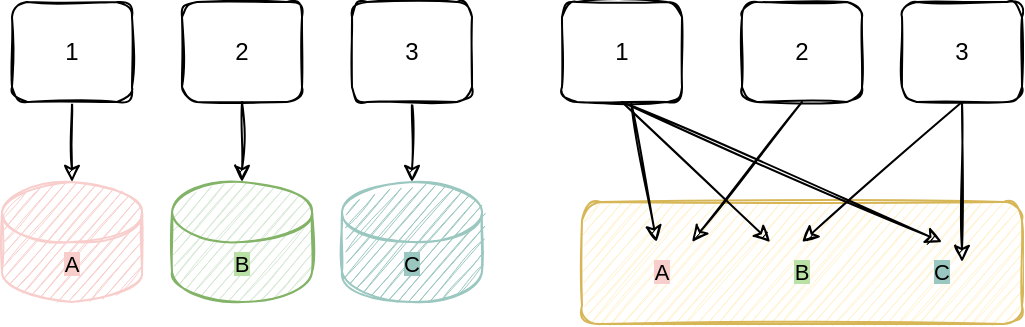 <mxfile version="20.5.3" type="github">
  <diagram id="j_PgzRQK8NAFGRGaCp-f" name="第 1 页">
    <mxGraphModel dx="782" dy="428" grid="1" gridSize="10" guides="1" tooltips="1" connect="1" arrows="1" fold="1" page="1" pageScale="1" pageWidth="827" pageHeight="1169" math="0" shadow="0">
      <root>
        <mxCell id="0" />
        <mxCell id="1" parent="0" />
        <mxCell id="r1hanVP5AK98Bbvc3f5i-1" value="" style="shape=cylinder3;whiteSpace=wrap;html=1;boundedLbl=1;backgroundOutline=1;size=15;sketch=1;fillColor=#F8CECC;strokeColor=#F8CECC;" vertex="1" parent="1">
          <mxGeometry x="100" y="300" width="70" height="60" as="geometry" />
        </mxCell>
        <mxCell id="r1hanVP5AK98Bbvc3f5i-7" style="edgeStyle=orthogonalEdgeStyle;rounded=0;orthogonalLoop=1;jettySize=auto;html=1;exitX=0.5;exitY=1;exitDx=0;exitDy=0;entryX=0.5;entryY=0;entryDx=0;entryDy=0;entryPerimeter=0;sketch=1;" edge="1" parent="1" source="r1hanVP5AK98Bbvc3f5i-2" target="r1hanVP5AK98Bbvc3f5i-1">
          <mxGeometry relative="1" as="geometry" />
        </mxCell>
        <mxCell id="r1hanVP5AK98Bbvc3f5i-2" value="1" style="rounded=1;whiteSpace=wrap;html=1;sketch=1;" vertex="1" parent="1">
          <mxGeometry x="105" y="210" width="60" height="50" as="geometry" />
        </mxCell>
        <mxCell id="r1hanVP5AK98Bbvc3f5i-9" style="edgeStyle=orthogonalEdgeStyle;shape=connector;rounded=0;sketch=1;orthogonalLoop=1;jettySize=auto;html=1;exitX=0.5;exitY=1;exitDx=0;exitDy=0;entryX=0.5;entryY=0;entryDx=0;entryDy=0;entryPerimeter=0;labelBackgroundColor=default;strokeColor=default;fontFamily=Helvetica;fontSize=11;fontColor=default;endArrow=classic;" edge="1" parent="1" source="r1hanVP5AK98Bbvc3f5i-3" target="r1hanVP5AK98Bbvc3f5i-5">
          <mxGeometry relative="1" as="geometry" />
        </mxCell>
        <mxCell id="r1hanVP5AK98Bbvc3f5i-3" value="2" style="rounded=1;whiteSpace=wrap;html=1;sketch=1;" vertex="1" parent="1">
          <mxGeometry x="190" y="210" width="60" height="50" as="geometry" />
        </mxCell>
        <mxCell id="r1hanVP5AK98Bbvc3f5i-10" style="edgeStyle=orthogonalEdgeStyle;shape=connector;rounded=0;sketch=1;orthogonalLoop=1;jettySize=auto;html=1;exitX=0.5;exitY=1;exitDx=0;exitDy=0;entryX=0.5;entryY=0;entryDx=0;entryDy=0;entryPerimeter=0;labelBackgroundColor=default;strokeColor=default;fontFamily=Helvetica;fontSize=11;fontColor=default;endArrow=classic;" edge="1" parent="1" source="r1hanVP5AK98Bbvc3f5i-4" target="r1hanVP5AK98Bbvc3f5i-6">
          <mxGeometry relative="1" as="geometry" />
        </mxCell>
        <mxCell id="r1hanVP5AK98Bbvc3f5i-4" value="3" style="rounded=1;whiteSpace=wrap;html=1;sketch=1;" vertex="1" parent="1">
          <mxGeometry x="275" y="210" width="60" height="50" as="geometry" />
        </mxCell>
        <mxCell id="r1hanVP5AK98Bbvc3f5i-5" value="" style="shape=cylinder3;whiteSpace=wrap;html=1;boundedLbl=1;backgroundOutline=1;size=15;sketch=1;fillColor=#d5e8d4;strokeColor=#82b366;" vertex="1" parent="1">
          <mxGeometry x="185" y="300" width="70" height="60" as="geometry" />
        </mxCell>
        <mxCell id="r1hanVP5AK98Bbvc3f5i-6" value="" style="shape=cylinder3;whiteSpace=wrap;html=1;boundedLbl=1;backgroundOutline=1;size=15;sketch=1;fillColor=#9AC7BF;strokeColor=#9AC7BF;" vertex="1" parent="1">
          <mxGeometry x="270" y="300" width="70" height="60" as="geometry" />
        </mxCell>
        <mxCell id="r1hanVP5AK98Bbvc3f5i-13" value="1" style="rounded=1;whiteSpace=wrap;html=1;sketch=1;" vertex="1" parent="1">
          <mxGeometry x="380" y="210" width="60" height="50" as="geometry" />
        </mxCell>
        <mxCell id="r1hanVP5AK98Bbvc3f5i-15" value="2" style="rounded=1;whiteSpace=wrap;html=1;sketch=1;" vertex="1" parent="1">
          <mxGeometry x="470" y="210" width="60" height="50" as="geometry" />
        </mxCell>
        <mxCell id="r1hanVP5AK98Bbvc3f5i-17" value="3" style="rounded=1;whiteSpace=wrap;html=1;sketch=1;" vertex="1" parent="1">
          <mxGeometry x="550" y="210" width="60" height="50" as="geometry" />
        </mxCell>
        <mxCell id="r1hanVP5AK98Bbvc3f5i-25" value="" style="rounded=1;whiteSpace=wrap;html=1;sketch=1;fontFamily=Helvetica;fontSize=11;fillColor=#fff2cc;strokeColor=#d6b656;" vertex="1" parent="1">
          <mxGeometry x="390" y="310" width="220" height="61" as="geometry" />
        </mxCell>
        <mxCell id="r1hanVP5AK98Bbvc3f5i-20" value="&lt;span style=&quot;background-color: rgb(248, 206, 204);&quot;&gt;A&lt;/span&gt;" style="text;html=1;strokeColor=none;fillColor=none;align=center;verticalAlign=middle;whiteSpace=wrap;rounded=0;sketch=1;fontFamily=Helvetica;fontSize=11;fontColor=default;" vertex="1" parent="1">
          <mxGeometry x="400" y="330" width="60" height="30" as="geometry" />
        </mxCell>
        <mxCell id="r1hanVP5AK98Bbvc3f5i-21" value="&lt;span style=&quot;background-color: rgb(185, 224, 165);&quot;&gt;B&lt;/span&gt;" style="text;html=1;strokeColor=none;fillColor=none;align=center;verticalAlign=middle;whiteSpace=wrap;rounded=0;sketch=1;fontFamily=Helvetica;fontSize=11;fontColor=default;" vertex="1" parent="1">
          <mxGeometry x="470" y="330" width="60" height="30" as="geometry" />
        </mxCell>
        <mxCell id="r1hanVP5AK98Bbvc3f5i-22" value="&lt;span style=&quot;background-color: rgb(154, 199, 191);&quot;&gt;C&lt;/span&gt;" style="text;html=1;strokeColor=none;fillColor=none;align=center;verticalAlign=middle;whiteSpace=wrap;rounded=0;sketch=1;fontFamily=Helvetica;fontSize=11;fontColor=default;" vertex="1" parent="1">
          <mxGeometry x="540" y="330" width="60" height="30" as="geometry" />
        </mxCell>
        <mxCell id="r1hanVP5AK98Bbvc3f5i-24" value="" style="endArrow=classic;html=1;rounded=0;labelBackgroundColor=default;sketch=1;strokeColor=default;fontFamily=Helvetica;fontSize=11;fontColor=default;shape=connector;exitX=0.5;exitY=1;exitDx=0;exitDy=0;entryX=0.5;entryY=0;entryDx=0;entryDy=0;" edge="1" parent="1" source="r1hanVP5AK98Bbvc3f5i-13" target="r1hanVP5AK98Bbvc3f5i-22">
          <mxGeometry width="50" height="50" relative="1" as="geometry">
            <mxPoint x="380" y="240" as="sourcePoint" />
            <mxPoint x="540" y="290" as="targetPoint" />
          </mxGeometry>
        </mxCell>
        <mxCell id="r1hanVP5AK98Bbvc3f5i-26" value="" style="endArrow=classic;html=1;rounded=0;labelBackgroundColor=default;sketch=1;strokeColor=default;fontFamily=Helvetica;fontSize=11;fontColor=default;shape=connector;" edge="1" parent="1" target="r1hanVP5AK98Bbvc3f5i-21">
          <mxGeometry width="50" height="50" relative="1" as="geometry">
            <mxPoint x="410" y="260" as="sourcePoint" />
            <mxPoint x="430" y="190" as="targetPoint" />
          </mxGeometry>
        </mxCell>
        <mxCell id="r1hanVP5AK98Bbvc3f5i-27" value="" style="endArrow=classic;html=1;rounded=0;labelBackgroundColor=default;sketch=1;strokeColor=default;fontFamily=Helvetica;fontSize=11;fontColor=default;shape=connector;" edge="1" parent="1" source="r1hanVP5AK98Bbvc3f5i-13" target="r1hanVP5AK98Bbvc3f5i-20">
          <mxGeometry width="50" height="50" relative="1" as="geometry">
            <mxPoint x="380" y="240" as="sourcePoint" />
            <mxPoint x="430" y="190" as="targetPoint" />
          </mxGeometry>
        </mxCell>
        <mxCell id="r1hanVP5AK98Bbvc3f5i-28" value="" style="endArrow=classic;html=1;rounded=0;labelBackgroundColor=default;sketch=1;strokeColor=default;fontFamily=Helvetica;fontSize=11;fontColor=default;shape=connector;exitX=0.5;exitY=1;exitDx=0;exitDy=0;entryX=0.5;entryY=0;entryDx=0;entryDy=0;" edge="1" parent="1" source="r1hanVP5AK98Bbvc3f5i-17">
          <mxGeometry width="50" height="50" relative="1" as="geometry">
            <mxPoint x="420" y="270" as="sourcePoint" />
            <mxPoint x="580" y="340" as="targetPoint" />
          </mxGeometry>
        </mxCell>
        <mxCell id="r1hanVP5AK98Bbvc3f5i-29" value="" style="endArrow=classic;html=1;rounded=0;labelBackgroundColor=default;sketch=1;strokeColor=default;fontFamily=Helvetica;fontSize=11;fontColor=default;shape=connector;entryX=0.5;entryY=0;entryDx=0;entryDy=0;exitX=0.5;exitY=1;exitDx=0;exitDy=0;" edge="1" parent="1" source="r1hanVP5AK98Bbvc3f5i-17" target="r1hanVP5AK98Bbvc3f5i-21">
          <mxGeometry width="50" height="50" relative="1" as="geometry">
            <mxPoint x="590" y="270" as="sourcePoint" />
            <mxPoint x="590" y="350" as="targetPoint" />
          </mxGeometry>
        </mxCell>
        <mxCell id="r1hanVP5AK98Bbvc3f5i-30" value="" style="endArrow=classic;html=1;rounded=0;labelBackgroundColor=default;sketch=1;strokeColor=default;fontFamily=Helvetica;fontSize=11;fontColor=default;shape=connector;entryX=0.75;entryY=0;entryDx=0;entryDy=0;exitX=0.5;exitY=1;exitDx=0;exitDy=0;" edge="1" parent="1" source="r1hanVP5AK98Bbvc3f5i-15" target="r1hanVP5AK98Bbvc3f5i-20">
          <mxGeometry width="50" height="50" relative="1" as="geometry">
            <mxPoint x="590" y="270" as="sourcePoint" />
            <mxPoint x="510" y="340" as="targetPoint" />
          </mxGeometry>
        </mxCell>
        <mxCell id="r1hanVP5AK98Bbvc3f5i-31" value="&lt;span style=&quot;background-color: rgb(248, 206, 204);&quot;&gt;A&lt;/span&gt;" style="text;html=1;strokeColor=none;fillColor=none;align=center;verticalAlign=middle;whiteSpace=wrap;rounded=0;sketch=1;fontFamily=Helvetica;fontSize=11;fontColor=default;" vertex="1" parent="1">
          <mxGeometry x="105" y="325.5" width="60" height="30" as="geometry" />
        </mxCell>
        <mxCell id="r1hanVP5AK98Bbvc3f5i-32" value="&lt;span style=&quot;background-color: rgb(185, 224, 165);&quot;&gt;B&lt;/span&gt;" style="text;html=1;strokeColor=none;fillColor=none;align=center;verticalAlign=middle;whiteSpace=wrap;rounded=0;sketch=1;fontFamily=Helvetica;fontSize=11;fontColor=default;" vertex="1" parent="1">
          <mxGeometry x="190" y="325.5" width="60" height="30" as="geometry" />
        </mxCell>
        <mxCell id="r1hanVP5AK98Bbvc3f5i-33" value="&lt;span style=&quot;background-color: rgb(154, 199, 191);&quot;&gt;C&lt;/span&gt;" style="text;html=1;strokeColor=none;fillColor=none;align=center;verticalAlign=middle;whiteSpace=wrap;rounded=0;sketch=1;fontFamily=Helvetica;fontSize=11;fontColor=default;" vertex="1" parent="1">
          <mxGeometry x="275" y="325.5" width="60" height="30" as="geometry" />
        </mxCell>
      </root>
    </mxGraphModel>
  </diagram>
</mxfile>
